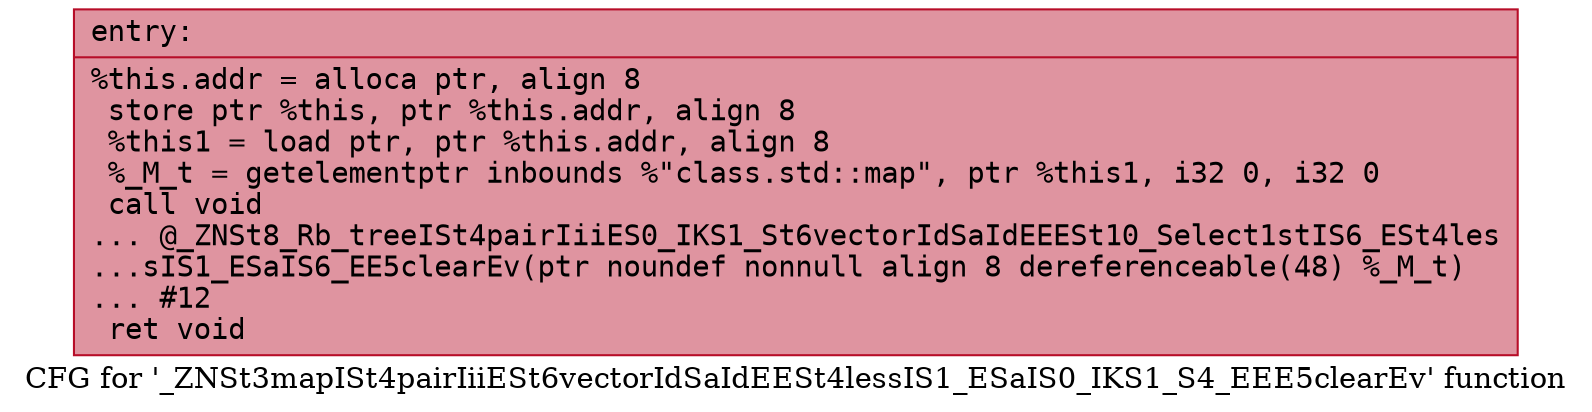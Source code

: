 digraph "CFG for '_ZNSt3mapISt4pairIiiESt6vectorIdSaIdEESt4lessIS1_ESaIS0_IKS1_S4_EEE5clearEv' function" {
	label="CFG for '_ZNSt3mapISt4pairIiiESt6vectorIdSaIdEESt4lessIS1_ESaIS0_IKS1_S4_EEE5clearEv' function";

	Node0x55e722d1cd70 [shape=record,color="#b70d28ff", style=filled, fillcolor="#b70d2870" fontname="Courier",label="{entry:\l|  %this.addr = alloca ptr, align 8\l  store ptr %this, ptr %this.addr, align 8\l  %this1 = load ptr, ptr %this.addr, align 8\l  %_M_t = getelementptr inbounds %\"class.std::map\", ptr %this1, i32 0, i32 0\l  call void\l... @_ZNSt8_Rb_treeISt4pairIiiES0_IKS1_St6vectorIdSaIdEEESt10_Select1stIS6_ESt4les\l...sIS1_ESaIS6_EE5clearEv(ptr noundef nonnull align 8 dereferenceable(48) %_M_t)\l... #12\l  ret void\l}"];
}
